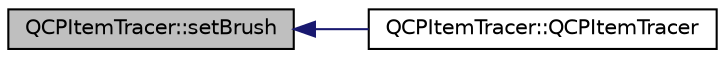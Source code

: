digraph "QCPItemTracer::setBrush"
{
  edge [fontname="Helvetica",fontsize="10",labelfontname="Helvetica",labelfontsize="10"];
  node [fontname="Helvetica",fontsize="10",shape=record];
  rankdir="LR";
  Node1 [label="QCPItemTracer::setBrush",height=0.2,width=0.4,color="black", fillcolor="grey75", style="filled", fontcolor="black"];
  Node1 -> Node2 [dir="back",color="midnightblue",fontsize="10",style="solid",fontname="Helvetica"];
  Node2 [label="QCPItemTracer::QCPItemTracer",height=0.2,width=0.4,color="black", fillcolor="white", style="filled",URL="$class_q_c_p_item_tracer.html#adc5ca846eeac323db4aa1fc4081e36be"];
}
